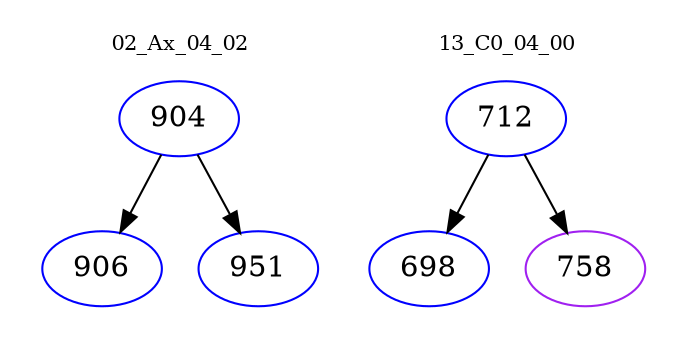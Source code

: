 digraph{
subgraph cluster_0 {
color = white
label = "02_Ax_04_02";
fontsize=10;
T0_904 [label="904", color="blue"]
T0_904 -> T0_906 [color="black"]
T0_906 [label="906", color="blue"]
T0_904 -> T0_951 [color="black"]
T0_951 [label="951", color="blue"]
}
subgraph cluster_1 {
color = white
label = "13_C0_04_00";
fontsize=10;
T1_712 [label="712", color="blue"]
T1_712 -> T1_698 [color="black"]
T1_698 [label="698", color="blue"]
T1_712 -> T1_758 [color="black"]
T1_758 [label="758", color="purple"]
}
}
